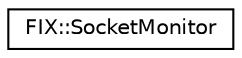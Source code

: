 digraph "Graphical Class Hierarchy"
{
  edge [fontname="Helvetica",fontsize="10",labelfontname="Helvetica",labelfontsize="10"];
  node [fontname="Helvetica",fontsize="10",shape=record];
  rankdir="LR";
  Node0 [label="FIX::SocketMonitor",height=0.2,width=0.4,color="black", fillcolor="white", style="filled",URL="$class_f_i_x_1_1_socket_monitor.html",tooltip="Monitors events on a collection of sockets. "];
}
